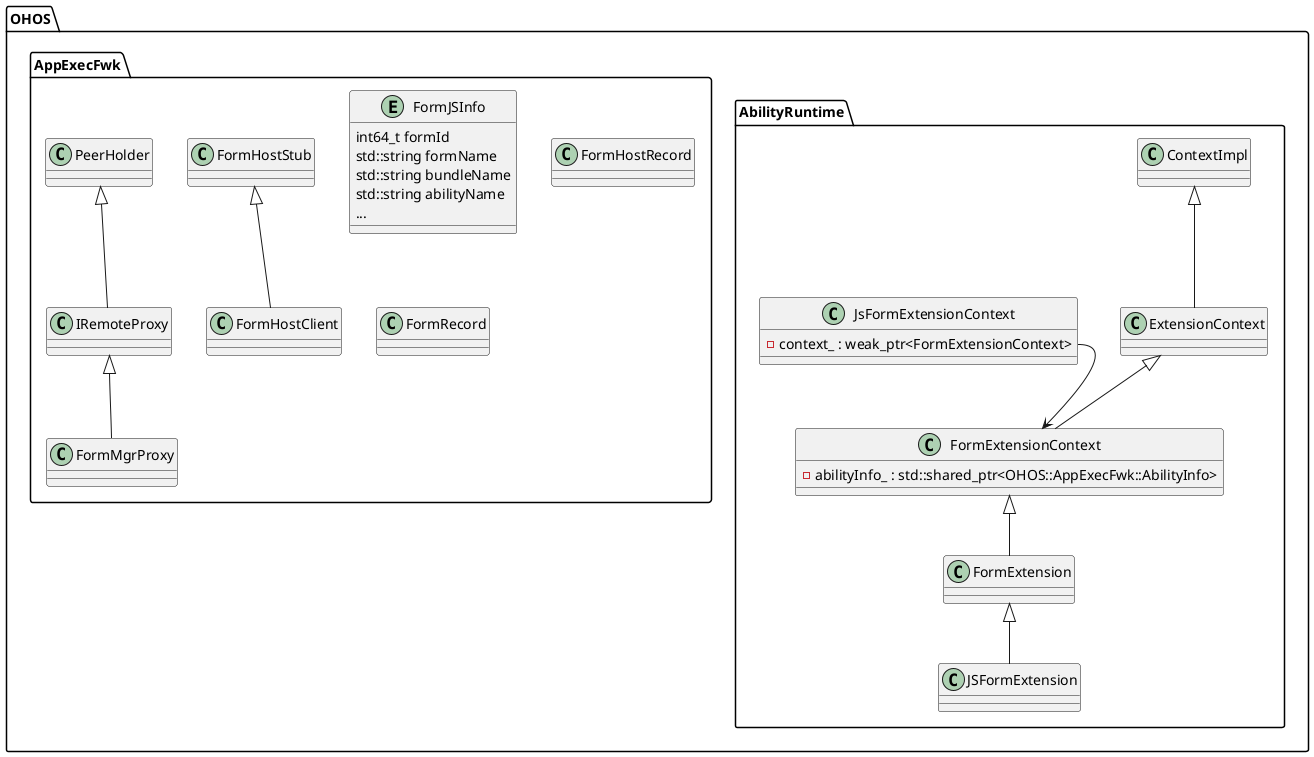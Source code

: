 @startuml Clazz

namespace OHOS {
    namespace AbilityRuntime {
        class ContextImpl {}
        class ExtensionContext {}
        class FormExtensionContext {
            - abilityInfo_ : std::shared_ptr<OHOS::AppExecFwk::AbilityInfo>
        }
        class FormExtension {}
        class JSFormExtension {}

        class JsFormExtensionContext {
            -  context_ : weak_ptr<FormExtensionContext>
        }
        JsFormExtensionContext::context_ --> FormExtensionContext

        ContextImpl <|-- ExtensionContext
        ExtensionContext <|-- FormExtensionContext
        FormExtensionContext <|-- FormExtension
        FormExtension <|-- JSFormExtension
    }

    namespace AppExecFwk {
        class FormHostStub {}
        class FormHostClient {}

        FormHostStub <|-- FormHostClient

        entity FormJSInfo {
            int64_t formId
            std::string formName
            std::string bundleName
            std::string abilityName
            ...
        }

        class FormHostRecord {

        }

        class FormRecord {

        }

        class IRemoteProxy extends PeerHolder {

        }
        class FormMgrProxy extends IRemoteProxy {

        }

    }
}

@enduml